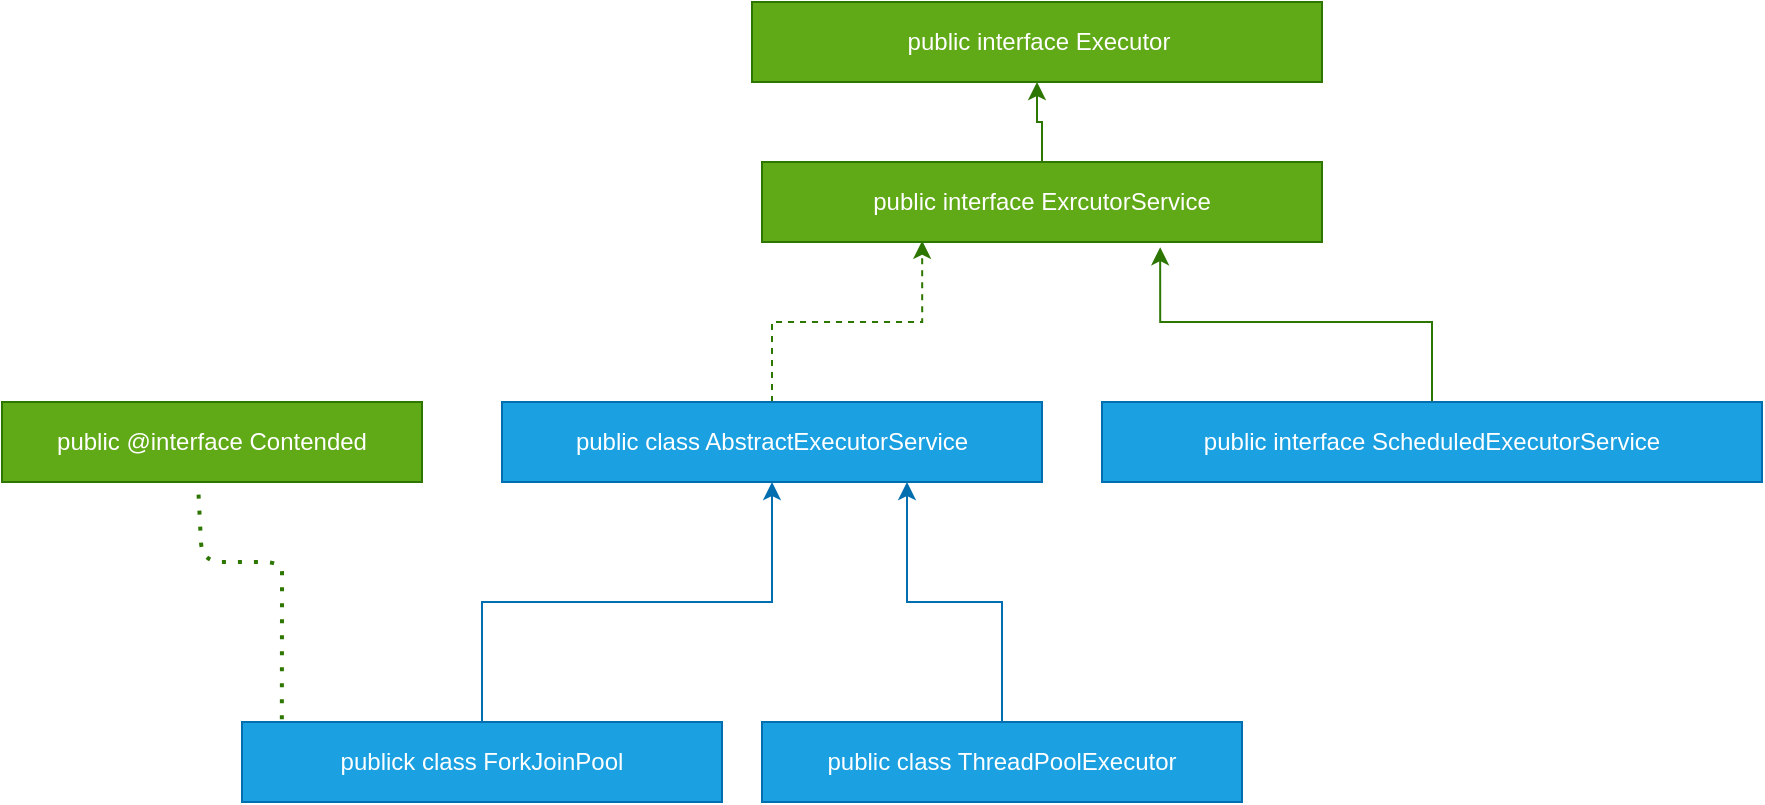<mxfile version="14.6.9" type="github">
  <diagram id="BCS4yCI7iCAN2ZqwCY_v" name="第 1 页">
    <mxGraphModel dx="876" dy="880" grid="1" gridSize="10" guides="1" tooltips="1" connect="1" arrows="1" fold="1" page="1" pageScale="1" pageWidth="827" pageHeight="1169" math="0" shadow="0">
      <root>
        <mxCell id="0" />
        <mxCell id="1" parent="0" />
        <mxCell id="_KMwQjBAnyPQAuSm1cCa-4" value="" style="edgeStyle=orthogonalEdgeStyle;rounded=0;orthogonalLoop=1;jettySize=auto;html=1;fillColor=#1ba1e2;strokeColor=#006EAF;" edge="1" parent="1" source="_KMwQjBAnyPQAuSm1cCa-2" target="_KMwQjBAnyPQAuSm1cCa-3">
          <mxGeometry relative="1" as="geometry" />
        </mxCell>
        <mxCell id="_KMwQjBAnyPQAuSm1cCa-2" value="publick class ForkJoinPool" style="rounded=0;whiteSpace=wrap;html=1;fillColor=#1ba1e2;strokeColor=#006EAF;fontColor=#ffffff;" vertex="1" parent="1">
          <mxGeometry x="140" y="480" width="240" height="40" as="geometry" />
        </mxCell>
        <mxCell id="_KMwQjBAnyPQAuSm1cCa-18" style="edgeStyle=orthogonalEdgeStyle;rounded=0;orthogonalLoop=1;jettySize=auto;html=1;entryX=0.286;entryY=0.985;entryDx=0;entryDy=0;entryPerimeter=0;dashed=1;fillColor=#60a917;strokeColor=#2D7600;" edge="1" parent="1" source="_KMwQjBAnyPQAuSm1cCa-3" target="_KMwQjBAnyPQAuSm1cCa-11">
          <mxGeometry relative="1" as="geometry" />
        </mxCell>
        <mxCell id="_KMwQjBAnyPQAuSm1cCa-3" value="public class AbstractExecutorService" style="rounded=0;whiteSpace=wrap;html=1;fillColor=#1ba1e2;strokeColor=#006EAF;fontColor=#ffffff;" vertex="1" parent="1">
          <mxGeometry x="270" y="320" width="270" height="40" as="geometry" />
        </mxCell>
        <mxCell id="_KMwQjBAnyPQAuSm1cCa-6" style="edgeStyle=orthogonalEdgeStyle;rounded=0;orthogonalLoop=1;jettySize=auto;html=1;entryX=0.75;entryY=1;entryDx=0;entryDy=0;fillColor=#1ba1e2;strokeColor=#006EAF;" edge="1" parent="1" source="_KMwQjBAnyPQAuSm1cCa-5" target="_KMwQjBAnyPQAuSm1cCa-3">
          <mxGeometry relative="1" as="geometry" />
        </mxCell>
        <mxCell id="_KMwQjBAnyPQAuSm1cCa-5" value="public class ThreadPoolExecutor" style="rounded=0;whiteSpace=wrap;html=1;fillColor=#1ba1e2;strokeColor=#006EAF;fontColor=#ffffff;" vertex="1" parent="1">
          <mxGeometry x="400" y="480" width="240" height="40" as="geometry" />
        </mxCell>
        <mxCell id="_KMwQjBAnyPQAuSm1cCa-14" style="edgeStyle=orthogonalEdgeStyle;rounded=0;orthogonalLoop=1;jettySize=auto;html=1;entryX=0.711;entryY=1.065;entryDx=0;entryDy=0;entryPerimeter=0;fillColor=#60a917;strokeColor=#2D7600;" edge="1" parent="1" source="_KMwQjBAnyPQAuSm1cCa-7" target="_KMwQjBAnyPQAuSm1cCa-11">
          <mxGeometry relative="1" as="geometry" />
        </mxCell>
        <mxCell id="_KMwQjBAnyPQAuSm1cCa-7" value="public interface ScheduledExecutorService" style="rounded=0;whiteSpace=wrap;html=1;fillColor=#1ba1e2;strokeColor=#006EAF;fontColor=#ffffff;" vertex="1" parent="1">
          <mxGeometry x="570" y="320" width="330" height="40" as="geometry" />
        </mxCell>
        <mxCell id="_KMwQjBAnyPQAuSm1cCa-9" value="public @interface Contended" style="rounded=0;whiteSpace=wrap;html=1;fillColor=#60a917;strokeColor=#2D7600;fontColor=#ffffff;" vertex="1" parent="1">
          <mxGeometry x="20" y="320" width="210" height="40" as="geometry" />
        </mxCell>
        <mxCell id="_KMwQjBAnyPQAuSm1cCa-10" value="" style="endArrow=none;dashed=1;html=1;dashPattern=1 3;strokeWidth=2;exitX=0.083;exitY=-0.035;exitDx=0;exitDy=0;exitPerimeter=0;fillColor=#60a917;strokeColor=#2D7600;" edge="1" parent="1" source="_KMwQjBAnyPQAuSm1cCa-2">
          <mxGeometry width="50" height="50" relative="1" as="geometry">
            <mxPoint x="450" y="200" as="sourcePoint" />
            <mxPoint x="118" y="361" as="targetPoint" />
            <Array as="points">
              <mxPoint x="160" y="420" />
              <mxPoint x="160" y="400" />
              <mxPoint x="120" y="400" />
            </Array>
          </mxGeometry>
        </mxCell>
        <mxCell id="_KMwQjBAnyPQAuSm1cCa-13" value="" style="edgeStyle=orthogonalEdgeStyle;rounded=0;orthogonalLoop=1;jettySize=auto;html=1;entryX=0.5;entryY=1;entryDx=0;entryDy=0;fillColor=#60a917;strokeColor=#2D7600;" edge="1" parent="1" source="_KMwQjBAnyPQAuSm1cCa-11" target="_KMwQjBAnyPQAuSm1cCa-15">
          <mxGeometry relative="1" as="geometry">
            <mxPoint x="520" y="90" as="targetPoint" />
          </mxGeometry>
        </mxCell>
        <mxCell id="_KMwQjBAnyPQAuSm1cCa-11" value="public interface ExrcutorService" style="rounded=0;whiteSpace=wrap;html=1;fillColor=#60a917;strokeColor=#2D7600;fontColor=#ffffff;" vertex="1" parent="1">
          <mxGeometry x="400" y="200" width="280" height="40" as="geometry" />
        </mxCell>
        <mxCell id="_KMwQjBAnyPQAuSm1cCa-15" value="&lt;span&gt;public interface Executor&lt;/span&gt;" style="html=1;fillColor=#60a917;strokeColor=#2D7600;fontColor=#ffffff;" vertex="1" parent="1">
          <mxGeometry x="395" y="120" width="285" height="40" as="geometry" />
        </mxCell>
      </root>
    </mxGraphModel>
  </diagram>
</mxfile>
